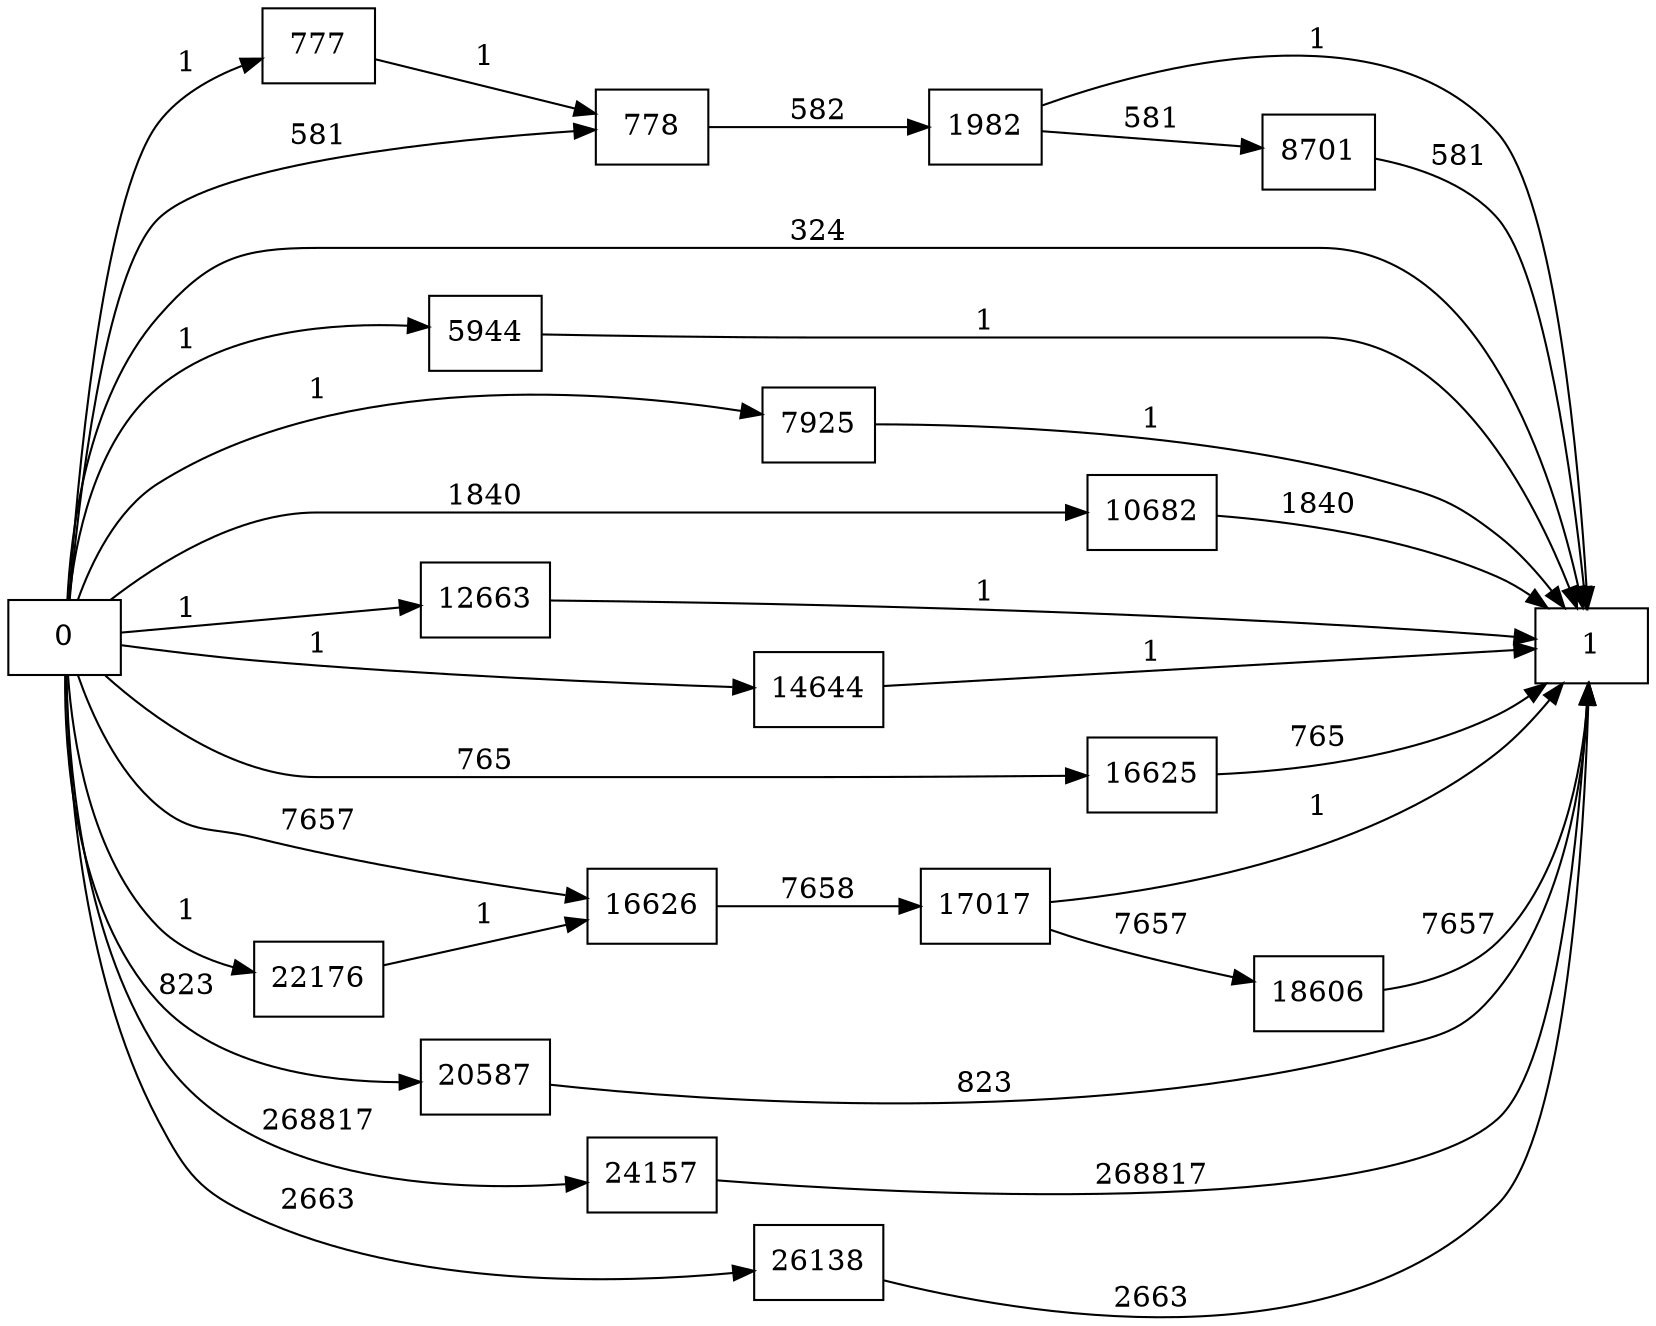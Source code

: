 digraph {
	graph [rankdir=LR]
	node [shape=rectangle]
	777 -> 778 [label=1]
	778 -> 1982 [label=582]
	1982 -> 1 [label=1]
	1982 -> 8701 [label=581]
	5944 -> 1 [label=1]
	7925 -> 1 [label=1]
	8701 -> 1 [label=581]
	10682 -> 1 [label=1840]
	12663 -> 1 [label=1]
	14644 -> 1 [label=1]
	16625 -> 1 [label=765]
	16626 -> 17017 [label=7658]
	17017 -> 1 [label=1]
	17017 -> 18606 [label=7657]
	18606 -> 1 [label=7657]
	20587 -> 1 [label=823]
	22176 -> 16626 [label=1]
	24157 -> 1 [label=268817]
	26138 -> 1 [label=2663]
	0 -> 778 [label=581]
	0 -> 16626 [label=7657]
	0 -> 777 [label=1]
	0 -> 1 [label=324]
	0 -> 5944 [label=1]
	0 -> 7925 [label=1]
	0 -> 10682 [label=1840]
	0 -> 12663 [label=1]
	0 -> 14644 [label=1]
	0 -> 16625 [label=765]
	0 -> 20587 [label=823]
	0 -> 22176 [label=1]
	0 -> 24157 [label=268817]
	0 -> 26138 [label=2663]
}
